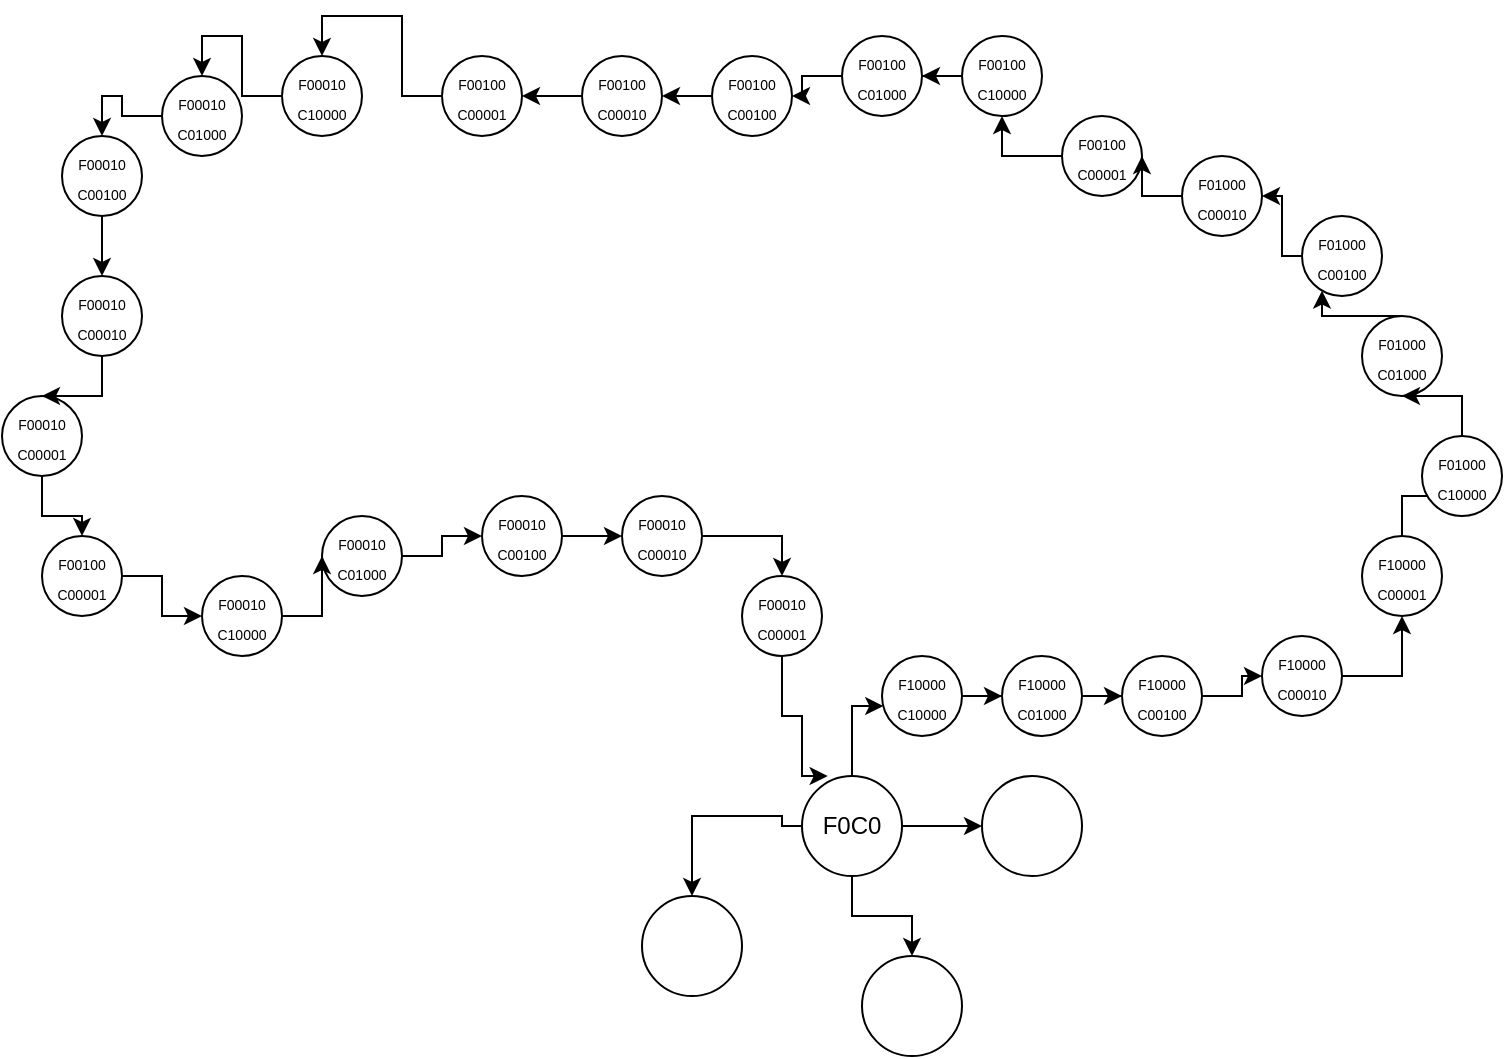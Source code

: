 <mxfile version="20.4.0" type="github">
  <diagram id="_uRnkrO4nwbBH6i5RHHK" name="Page-1">
    <mxGraphModel dx="782" dy="428" grid="1" gridSize="10" guides="1" tooltips="1" connect="1" arrows="1" fold="1" page="1" pageScale="1" pageWidth="850" pageHeight="1100" math="0" shadow="0">
      <root>
        <mxCell id="0" />
        <mxCell id="1" parent="0" />
        <mxCell id="oDPLvCCYhihSEAugSSSw-6" value="" style="edgeStyle=orthogonalEdgeStyle;rounded=0;orthogonalLoop=1;jettySize=auto;html=1;" edge="1" parent="1" source="oDPLvCCYhihSEAugSSSw-4" target="oDPLvCCYhihSEAugSSSw-5">
          <mxGeometry relative="1" as="geometry" />
        </mxCell>
        <mxCell id="oDPLvCCYhihSEAugSSSw-12" value="" style="edgeStyle=orthogonalEdgeStyle;rounded=0;orthogonalLoop=1;jettySize=auto;html=1;" edge="1" parent="1" source="oDPLvCCYhihSEAugSSSw-4" target="oDPLvCCYhihSEAugSSSw-11">
          <mxGeometry relative="1" as="geometry" />
        </mxCell>
        <mxCell id="oDPLvCCYhihSEAugSSSw-13" value="" style="edgeStyle=orthogonalEdgeStyle;rounded=0;orthogonalLoop=1;jettySize=auto;html=1;entryX=0.5;entryY=0;entryDx=0;entryDy=0;" edge="1" parent="1" source="oDPLvCCYhihSEAugSSSw-4" target="oDPLvCCYhihSEAugSSSw-10">
          <mxGeometry relative="1" as="geometry">
            <Array as="points">
              <mxPoint x="420" y="555" />
              <mxPoint x="420" y="550" />
              <mxPoint x="375" y="550" />
            </Array>
          </mxGeometry>
        </mxCell>
        <mxCell id="oDPLvCCYhihSEAugSSSw-17" value="" style="edgeStyle=orthogonalEdgeStyle;rounded=0;orthogonalLoop=1;jettySize=auto;html=1;" edge="1" parent="1" source="oDPLvCCYhihSEAugSSSw-4" target="oDPLvCCYhihSEAugSSSw-8">
          <mxGeometry relative="1" as="geometry">
            <Array as="points">
              <mxPoint x="455" y="495" />
            </Array>
          </mxGeometry>
        </mxCell>
        <mxCell id="oDPLvCCYhihSEAugSSSw-4" value="F0C0" style="ellipse;whiteSpace=wrap;html=1;aspect=fixed;" vertex="1" parent="1">
          <mxGeometry x="430" y="530" width="50" height="50" as="geometry" />
        </mxCell>
        <mxCell id="oDPLvCCYhihSEAugSSSw-5" value="" style="ellipse;whiteSpace=wrap;html=1;aspect=fixed;" vertex="1" parent="1">
          <mxGeometry x="520" y="530" width="50" height="50" as="geometry" />
        </mxCell>
        <mxCell id="oDPLvCCYhihSEAugSSSw-19" value="" style="edgeStyle=orthogonalEdgeStyle;rounded=0;orthogonalLoop=1;jettySize=auto;html=1;fontSize=7;" edge="1" parent="1" source="oDPLvCCYhihSEAugSSSw-8" target="oDPLvCCYhihSEAugSSSw-18">
          <mxGeometry relative="1" as="geometry" />
        </mxCell>
        <mxCell id="oDPLvCCYhihSEAugSSSw-8" value="&lt;font style=&quot;font-size: 7px;&quot;&gt;F10000&lt;br&gt;C10000&lt;br&gt;&lt;/font&gt;" style="ellipse;whiteSpace=wrap;html=1;aspect=fixed;" vertex="1" parent="1">
          <mxGeometry x="470" y="470" width="40" height="40" as="geometry" />
        </mxCell>
        <mxCell id="oDPLvCCYhihSEAugSSSw-10" value="" style="ellipse;whiteSpace=wrap;html=1;aspect=fixed;" vertex="1" parent="1">
          <mxGeometry x="350" y="590" width="50" height="50" as="geometry" />
        </mxCell>
        <mxCell id="oDPLvCCYhihSEAugSSSw-11" value="" style="ellipse;whiteSpace=wrap;html=1;aspect=fixed;" vertex="1" parent="1">
          <mxGeometry x="460" y="620" width="50" height="50" as="geometry" />
        </mxCell>
        <mxCell id="oDPLvCCYhihSEAugSSSw-21" value="" style="edgeStyle=orthogonalEdgeStyle;rounded=0;orthogonalLoop=1;jettySize=auto;html=1;fontSize=7;" edge="1" parent="1" source="oDPLvCCYhihSEAugSSSw-18" target="oDPLvCCYhihSEAugSSSw-20">
          <mxGeometry relative="1" as="geometry" />
        </mxCell>
        <mxCell id="oDPLvCCYhihSEAugSSSw-18" value="&lt;font style=&quot;font-size: 7px;&quot;&gt;F10000&lt;br&gt;C01000&lt;br&gt;&lt;/font&gt;" style="ellipse;whiteSpace=wrap;html=1;aspect=fixed;" vertex="1" parent="1">
          <mxGeometry x="530" y="470" width="40" height="40" as="geometry" />
        </mxCell>
        <mxCell id="oDPLvCCYhihSEAugSSSw-23" value="" style="edgeStyle=orthogonalEdgeStyle;rounded=0;orthogonalLoop=1;jettySize=auto;html=1;fontSize=7;entryX=0;entryY=0.5;entryDx=0;entryDy=0;" edge="1" parent="1" source="oDPLvCCYhihSEAugSSSw-20" target="oDPLvCCYhihSEAugSSSw-22">
          <mxGeometry relative="1" as="geometry" />
        </mxCell>
        <mxCell id="oDPLvCCYhihSEAugSSSw-20" value="&lt;font style=&quot;font-size: 7px;&quot;&gt;F10000&lt;br&gt;C00100&lt;br&gt;&lt;/font&gt;" style="ellipse;whiteSpace=wrap;html=1;aspect=fixed;" vertex="1" parent="1">
          <mxGeometry x="590" y="470" width="40" height="40" as="geometry" />
        </mxCell>
        <mxCell id="oDPLvCCYhihSEAugSSSw-25" value="" style="edgeStyle=orthogonalEdgeStyle;rounded=0;orthogonalLoop=1;jettySize=auto;html=1;fontSize=7;" edge="1" parent="1" source="oDPLvCCYhihSEAugSSSw-22" target="oDPLvCCYhihSEAugSSSw-24">
          <mxGeometry relative="1" as="geometry" />
        </mxCell>
        <mxCell id="oDPLvCCYhihSEAugSSSw-22" value="&lt;font style=&quot;font-size: 7px;&quot;&gt;F10000&lt;br&gt;C00010&lt;br&gt;&lt;/font&gt;" style="ellipse;whiteSpace=wrap;html=1;aspect=fixed;" vertex="1" parent="1">
          <mxGeometry x="660" y="460" width="40" height="40" as="geometry" />
        </mxCell>
        <mxCell id="oDPLvCCYhihSEAugSSSw-35" value="" style="edgeStyle=orthogonalEdgeStyle;rounded=0;orthogonalLoop=1;jettySize=auto;html=1;fontSize=7;" edge="1" parent="1" source="oDPLvCCYhihSEAugSSSw-24" target="oDPLvCCYhihSEAugSSSw-34">
          <mxGeometry relative="1" as="geometry" />
        </mxCell>
        <mxCell id="oDPLvCCYhihSEAugSSSw-24" value="&lt;font style=&quot;font-size: 7px;&quot;&gt;F10000&lt;br&gt;C00001&lt;br&gt;&lt;/font&gt;" style="ellipse;whiteSpace=wrap;html=1;aspect=fixed;" vertex="1" parent="1">
          <mxGeometry x="710" y="410" width="40" height="40" as="geometry" />
        </mxCell>
        <mxCell id="oDPLvCCYhihSEAugSSSw-50" value="" style="edgeStyle=orthogonalEdgeStyle;rounded=0;orthogonalLoop=1;jettySize=auto;html=1;fontSize=7;entryX=0.5;entryY=1;entryDx=0;entryDy=0;" edge="1" parent="1" source="oDPLvCCYhihSEAugSSSw-27" target="oDPLvCCYhihSEAugSSSw-49">
          <mxGeometry relative="1" as="geometry" />
        </mxCell>
        <mxCell id="oDPLvCCYhihSEAugSSSw-27" value="&lt;font style=&quot;font-size: 7px;&quot;&gt;F00100&lt;br&gt;C00001&lt;br&gt;&lt;/font&gt;" style="ellipse;whiteSpace=wrap;html=1;aspect=fixed;" vertex="1" parent="1">
          <mxGeometry x="560" y="200" width="40" height="40" as="geometry" />
        </mxCell>
        <mxCell id="oDPLvCCYhihSEAugSSSw-40" value="" style="edgeStyle=orthogonalEdgeStyle;rounded=0;orthogonalLoop=1;jettySize=auto;html=1;fontSize=7;" edge="1" parent="1" source="oDPLvCCYhihSEAugSSSw-29" target="oDPLvCCYhihSEAugSSSw-27">
          <mxGeometry relative="1" as="geometry" />
        </mxCell>
        <mxCell id="oDPLvCCYhihSEAugSSSw-29" value="&lt;font style=&quot;font-size: 7px;&quot;&gt;F01000&lt;br&gt;C00010&lt;br&gt;&lt;/font&gt;" style="ellipse;whiteSpace=wrap;html=1;aspect=fixed;" vertex="1" parent="1">
          <mxGeometry x="620" y="220" width="40" height="40" as="geometry" />
        </mxCell>
        <mxCell id="oDPLvCCYhihSEAugSSSw-38" value="" style="edgeStyle=orthogonalEdgeStyle;rounded=0;orthogonalLoop=1;jettySize=auto;html=1;fontSize=7;" edge="1" parent="1" source="oDPLvCCYhihSEAugSSSw-31" target="oDPLvCCYhihSEAugSSSw-29">
          <mxGeometry relative="1" as="geometry">
            <Array as="points">
              <mxPoint x="670" y="240" />
            </Array>
          </mxGeometry>
        </mxCell>
        <mxCell id="oDPLvCCYhihSEAugSSSw-31" value="&lt;font style=&quot;font-size: 7px;&quot;&gt;F01000&lt;br&gt;C00100&lt;br&gt;&lt;/font&gt;" style="ellipse;whiteSpace=wrap;html=1;aspect=fixed;" vertex="1" parent="1">
          <mxGeometry x="680" y="250" width="40" height="40" as="geometry" />
        </mxCell>
        <mxCell id="oDPLvCCYhihSEAugSSSw-37" value="" style="edgeStyle=orthogonalEdgeStyle;rounded=0;orthogonalLoop=1;jettySize=auto;html=1;fontSize=7;" edge="1" parent="1" source="oDPLvCCYhihSEAugSSSw-33" target="oDPLvCCYhihSEAugSSSw-31">
          <mxGeometry relative="1" as="geometry">
            <Array as="points">
              <mxPoint x="690" y="300" />
            </Array>
          </mxGeometry>
        </mxCell>
        <mxCell id="oDPLvCCYhihSEAugSSSw-33" value="&lt;font style=&quot;font-size: 7px;&quot;&gt;F01000&lt;br&gt;C01000&lt;br&gt;&lt;/font&gt;" style="ellipse;whiteSpace=wrap;html=1;aspect=fixed;" vertex="1" parent="1">
          <mxGeometry x="710" y="300" width="40" height="40" as="geometry" />
        </mxCell>
        <mxCell id="oDPLvCCYhihSEAugSSSw-36" value="" style="edgeStyle=orthogonalEdgeStyle;rounded=0;orthogonalLoop=1;jettySize=auto;html=1;fontSize=7;" edge="1" parent="1" source="oDPLvCCYhihSEAugSSSw-34" target="oDPLvCCYhihSEAugSSSw-33">
          <mxGeometry relative="1" as="geometry" />
        </mxCell>
        <mxCell id="oDPLvCCYhihSEAugSSSw-34" value="&lt;font style=&quot;font-size: 7px;&quot;&gt;F01000&lt;br&gt;C10000&lt;br&gt;&lt;/font&gt;" style="ellipse;whiteSpace=wrap;html=1;aspect=fixed;" vertex="1" parent="1">
          <mxGeometry x="740" y="360" width="40" height="40" as="geometry" />
        </mxCell>
        <mxCell id="oDPLvCCYhihSEAugSSSw-65" value="" style="edgeStyle=orthogonalEdgeStyle;rounded=0;orthogonalLoop=1;jettySize=auto;html=1;fontSize=7;entryX=0.5;entryY=0;entryDx=0;entryDy=0;" edge="1" parent="1" source="oDPLvCCYhihSEAugSSSw-41" target="oDPLvCCYhihSEAugSSSw-63">
          <mxGeometry relative="1" as="geometry" />
        </mxCell>
        <mxCell id="oDPLvCCYhihSEAugSSSw-41" value="&lt;font style=&quot;font-size: 7px;&quot;&gt;F00100&lt;br&gt;C00001&lt;br&gt;&lt;/font&gt;" style="ellipse;whiteSpace=wrap;html=1;aspect=fixed;" vertex="1" parent="1">
          <mxGeometry x="250" y="170" width="40" height="40" as="geometry" />
        </mxCell>
        <mxCell id="oDPLvCCYhihSEAugSSSw-85" value="" style="edgeStyle=orthogonalEdgeStyle;rounded=0;orthogonalLoop=1;jettySize=auto;html=1;fontSize=7;" edge="1" parent="1" source="oDPLvCCYhihSEAugSSSw-43" target="oDPLvCCYhihSEAugSSSw-41">
          <mxGeometry relative="1" as="geometry" />
        </mxCell>
        <mxCell id="oDPLvCCYhihSEAugSSSw-43" value="&lt;font style=&quot;font-size: 7px;&quot;&gt;F00100&lt;br&gt;C00010&lt;br&gt;&lt;/font&gt;" style="ellipse;whiteSpace=wrap;html=1;aspect=fixed;" vertex="1" parent="1">
          <mxGeometry x="320" y="170" width="40" height="40" as="geometry" />
        </mxCell>
        <mxCell id="oDPLvCCYhihSEAugSSSw-53" value="" style="edgeStyle=orthogonalEdgeStyle;rounded=0;orthogonalLoop=1;jettySize=auto;html=1;fontSize=7;" edge="1" parent="1" source="oDPLvCCYhihSEAugSSSw-45" target="oDPLvCCYhihSEAugSSSw-43">
          <mxGeometry relative="1" as="geometry" />
        </mxCell>
        <mxCell id="oDPLvCCYhihSEAugSSSw-45" value="&lt;font style=&quot;font-size: 7px;&quot;&gt;F00100&lt;br&gt;C00100&lt;br&gt;&lt;/font&gt;" style="ellipse;whiteSpace=wrap;html=1;aspect=fixed;" vertex="1" parent="1">
          <mxGeometry x="385" y="170" width="40" height="40" as="geometry" />
        </mxCell>
        <mxCell id="oDPLvCCYhihSEAugSSSw-52" value="" style="edgeStyle=orthogonalEdgeStyle;rounded=0;orthogonalLoop=1;jettySize=auto;html=1;fontSize=7;" edge="1" parent="1" source="oDPLvCCYhihSEAugSSSw-47" target="oDPLvCCYhihSEAugSSSw-45">
          <mxGeometry relative="1" as="geometry" />
        </mxCell>
        <mxCell id="oDPLvCCYhihSEAugSSSw-47" value="&lt;font style=&quot;font-size: 7px;&quot;&gt;F00100&lt;br&gt;C01000&lt;br&gt;&lt;/font&gt;" style="ellipse;whiteSpace=wrap;html=1;aspect=fixed;" vertex="1" parent="1">
          <mxGeometry x="450" y="160" width="40" height="40" as="geometry" />
        </mxCell>
        <mxCell id="oDPLvCCYhihSEAugSSSw-51" value="" style="edgeStyle=orthogonalEdgeStyle;rounded=0;orthogonalLoop=1;jettySize=auto;html=1;fontSize=7;" edge="1" parent="1" source="oDPLvCCYhihSEAugSSSw-49" target="oDPLvCCYhihSEAugSSSw-47">
          <mxGeometry relative="1" as="geometry" />
        </mxCell>
        <mxCell id="oDPLvCCYhihSEAugSSSw-49" value="&lt;font style=&quot;font-size: 7px;&quot;&gt;F00100&lt;br&gt;C10000&lt;br&gt;&lt;/font&gt;" style="ellipse;whiteSpace=wrap;html=1;aspect=fixed;" vertex="1" parent="1">
          <mxGeometry x="510" y="160" width="40" height="40" as="geometry" />
        </mxCell>
        <mxCell id="oDPLvCCYhihSEAugSSSw-89" value="" style="edgeStyle=orthogonalEdgeStyle;rounded=0;orthogonalLoop=1;jettySize=auto;html=1;fontSize=7;" edge="1" parent="1" source="oDPLvCCYhihSEAugSSSw-55" target="oDPLvCCYhihSEAugSSSw-74">
          <mxGeometry relative="1" as="geometry" />
        </mxCell>
        <mxCell id="oDPLvCCYhihSEAugSSSw-55" value="&lt;font style=&quot;font-size: 7px;&quot;&gt;F00010&lt;br&gt;C00001&lt;br&gt;&lt;/font&gt;" style="ellipse;whiteSpace=wrap;html=1;aspect=fixed;" vertex="1" parent="1">
          <mxGeometry x="30" y="340" width="40" height="40" as="geometry" />
        </mxCell>
        <mxCell id="oDPLvCCYhihSEAugSSSw-72" value="" style="edgeStyle=orthogonalEdgeStyle;rounded=0;orthogonalLoop=1;jettySize=auto;html=1;fontSize=7;entryX=0.5;entryY=0;entryDx=0;entryDy=0;" edge="1" parent="1" source="oDPLvCCYhihSEAugSSSw-57" target="oDPLvCCYhihSEAugSSSw-55">
          <mxGeometry relative="1" as="geometry" />
        </mxCell>
        <mxCell id="oDPLvCCYhihSEAugSSSw-57" value="&lt;font style=&quot;font-size: 7px;&quot;&gt;F00010&lt;br&gt;C00010&lt;br&gt;&lt;/font&gt;" style="ellipse;whiteSpace=wrap;html=1;aspect=fixed;" vertex="1" parent="1">
          <mxGeometry x="60" y="280" width="40" height="40" as="geometry" />
        </mxCell>
        <mxCell id="oDPLvCCYhihSEAugSSSw-86" value="" style="edgeStyle=orthogonalEdgeStyle;rounded=0;orthogonalLoop=1;jettySize=auto;html=1;fontSize=7;" edge="1" parent="1" source="oDPLvCCYhihSEAugSSSw-59" target="oDPLvCCYhihSEAugSSSw-57">
          <mxGeometry relative="1" as="geometry" />
        </mxCell>
        <mxCell id="oDPLvCCYhihSEAugSSSw-59" value="&lt;font style=&quot;font-size: 7px;&quot;&gt;F00010&lt;br&gt;C00100&lt;br&gt;&lt;/font&gt;" style="ellipse;whiteSpace=wrap;html=1;aspect=fixed;" vertex="1" parent="1">
          <mxGeometry x="60" y="210" width="40" height="40" as="geometry" />
        </mxCell>
        <mxCell id="oDPLvCCYhihSEAugSSSw-67" value="" style="edgeStyle=orthogonalEdgeStyle;rounded=0;orthogonalLoop=1;jettySize=auto;html=1;fontSize=7;entryX=0.5;entryY=0;entryDx=0;entryDy=0;" edge="1" parent="1" source="oDPLvCCYhihSEAugSSSw-61" target="oDPLvCCYhihSEAugSSSw-59">
          <mxGeometry relative="1" as="geometry" />
        </mxCell>
        <mxCell id="oDPLvCCYhihSEAugSSSw-61" value="&lt;font style=&quot;font-size: 7px;&quot;&gt;F00010&lt;br&gt;C01000&lt;br&gt;&lt;/font&gt;" style="ellipse;whiteSpace=wrap;html=1;aspect=fixed;" vertex="1" parent="1">
          <mxGeometry x="110" y="180" width="40" height="40" as="geometry" />
        </mxCell>
        <mxCell id="oDPLvCCYhihSEAugSSSw-66" value="" style="edgeStyle=orthogonalEdgeStyle;rounded=0;orthogonalLoop=1;jettySize=auto;html=1;fontSize=7;entryX=0.5;entryY=0;entryDx=0;entryDy=0;" edge="1" parent="1" source="oDPLvCCYhihSEAugSSSw-63" target="oDPLvCCYhihSEAugSSSw-61">
          <mxGeometry relative="1" as="geometry" />
        </mxCell>
        <mxCell id="oDPLvCCYhihSEAugSSSw-63" value="&lt;font style=&quot;font-size: 7px;&quot;&gt;F00010&lt;br&gt;C10000&lt;br&gt;&lt;/font&gt;" style="ellipse;whiteSpace=wrap;html=1;aspect=fixed;" vertex="1" parent="1">
          <mxGeometry x="170" y="170" width="40" height="40" as="geometry" />
        </mxCell>
        <mxCell id="oDPLvCCYhihSEAugSSSw-90" value="" style="edgeStyle=orthogonalEdgeStyle;rounded=0;orthogonalLoop=1;jettySize=auto;html=1;fontSize=7;" edge="1" parent="1" source="oDPLvCCYhihSEAugSSSw-74" target="oDPLvCCYhihSEAugSSSw-83">
          <mxGeometry relative="1" as="geometry" />
        </mxCell>
        <mxCell id="oDPLvCCYhihSEAugSSSw-74" value="&lt;font style=&quot;font-size: 7px;&quot;&gt;F00100&lt;br&gt;C00001&lt;br&gt;&lt;/font&gt;" style="ellipse;whiteSpace=wrap;html=1;aspect=fixed;" vertex="1" parent="1">
          <mxGeometry x="50" y="410" width="40" height="40" as="geometry" />
        </mxCell>
        <mxCell id="oDPLvCCYhihSEAugSSSw-91" value="" style="edgeStyle=orthogonalEdgeStyle;rounded=0;orthogonalLoop=1;jettySize=auto;html=1;fontSize=7;entryX=0.257;entryY=0;entryDx=0;entryDy=0;entryPerimeter=0;" edge="1" parent="1" source="oDPLvCCYhihSEAugSSSw-75" target="oDPLvCCYhihSEAugSSSw-4">
          <mxGeometry relative="1" as="geometry">
            <Array as="points">
              <mxPoint x="420" y="500" />
              <mxPoint x="430" y="500" />
              <mxPoint x="430" y="530" />
            </Array>
          </mxGeometry>
        </mxCell>
        <mxCell id="oDPLvCCYhihSEAugSSSw-75" value="&lt;font style=&quot;font-size: 7px;&quot;&gt;F00010&lt;br&gt;C00001&lt;br&gt;&lt;/font&gt;" style="ellipse;whiteSpace=wrap;html=1;aspect=fixed;" vertex="1" parent="1">
          <mxGeometry x="400" y="430" width="40" height="40" as="geometry" />
        </mxCell>
        <mxCell id="oDPLvCCYhihSEAugSSSw-76" value="" style="edgeStyle=orthogonalEdgeStyle;rounded=0;orthogonalLoop=1;jettySize=auto;html=1;fontSize=7;entryX=0.5;entryY=0;entryDx=0;entryDy=0;" edge="1" parent="1" source="oDPLvCCYhihSEAugSSSw-77" target="oDPLvCCYhihSEAugSSSw-75">
          <mxGeometry relative="1" as="geometry" />
        </mxCell>
        <mxCell id="oDPLvCCYhihSEAugSSSw-77" value="&lt;font style=&quot;font-size: 7px;&quot;&gt;F00010&lt;br&gt;C00010&lt;br&gt;&lt;/font&gt;" style="ellipse;whiteSpace=wrap;html=1;aspect=fixed;" vertex="1" parent="1">
          <mxGeometry x="340" y="390" width="40" height="40" as="geometry" />
        </mxCell>
        <mxCell id="oDPLvCCYhihSEAugSSSw-78" value="" style="edgeStyle=orthogonalEdgeStyle;rounded=0;orthogonalLoop=1;jettySize=auto;html=1;fontSize=7;entryX=0;entryY=0.5;entryDx=0;entryDy=0;" edge="1" parent="1" source="oDPLvCCYhihSEAugSSSw-79" target="oDPLvCCYhihSEAugSSSw-77">
          <mxGeometry relative="1" as="geometry" />
        </mxCell>
        <mxCell id="oDPLvCCYhihSEAugSSSw-79" value="&lt;font style=&quot;font-size: 7px;&quot;&gt;F00010&lt;br&gt;C00100&lt;br&gt;&lt;/font&gt;" style="ellipse;whiteSpace=wrap;html=1;aspect=fixed;" vertex="1" parent="1">
          <mxGeometry x="270" y="390" width="40" height="40" as="geometry" />
        </mxCell>
        <mxCell id="oDPLvCCYhihSEAugSSSw-87" value="" style="edgeStyle=orthogonalEdgeStyle;rounded=0;orthogonalLoop=1;jettySize=auto;html=1;fontSize=7;" edge="1" parent="1" source="oDPLvCCYhihSEAugSSSw-81" target="oDPLvCCYhihSEAugSSSw-79">
          <mxGeometry relative="1" as="geometry" />
        </mxCell>
        <mxCell id="oDPLvCCYhihSEAugSSSw-81" value="&lt;font style=&quot;font-size: 7px;&quot;&gt;F00010&lt;br&gt;C01000&lt;br&gt;&lt;/font&gt;" style="ellipse;whiteSpace=wrap;html=1;aspect=fixed;" vertex="1" parent="1">
          <mxGeometry x="190" y="400" width="40" height="40" as="geometry" />
        </mxCell>
        <mxCell id="oDPLvCCYhihSEAugSSSw-88" value="" style="edgeStyle=orthogonalEdgeStyle;rounded=0;orthogonalLoop=1;jettySize=auto;html=1;fontSize=7;" edge="1" parent="1" source="oDPLvCCYhihSEAugSSSw-83" target="oDPLvCCYhihSEAugSSSw-81">
          <mxGeometry relative="1" as="geometry" />
        </mxCell>
        <mxCell id="oDPLvCCYhihSEAugSSSw-83" value="&lt;font style=&quot;font-size: 7px;&quot;&gt;F00010&lt;br&gt;C10000&lt;br&gt;&lt;/font&gt;" style="ellipse;whiteSpace=wrap;html=1;aspect=fixed;" vertex="1" parent="1">
          <mxGeometry x="130" y="430" width="40" height="40" as="geometry" />
        </mxCell>
      </root>
    </mxGraphModel>
  </diagram>
</mxfile>
